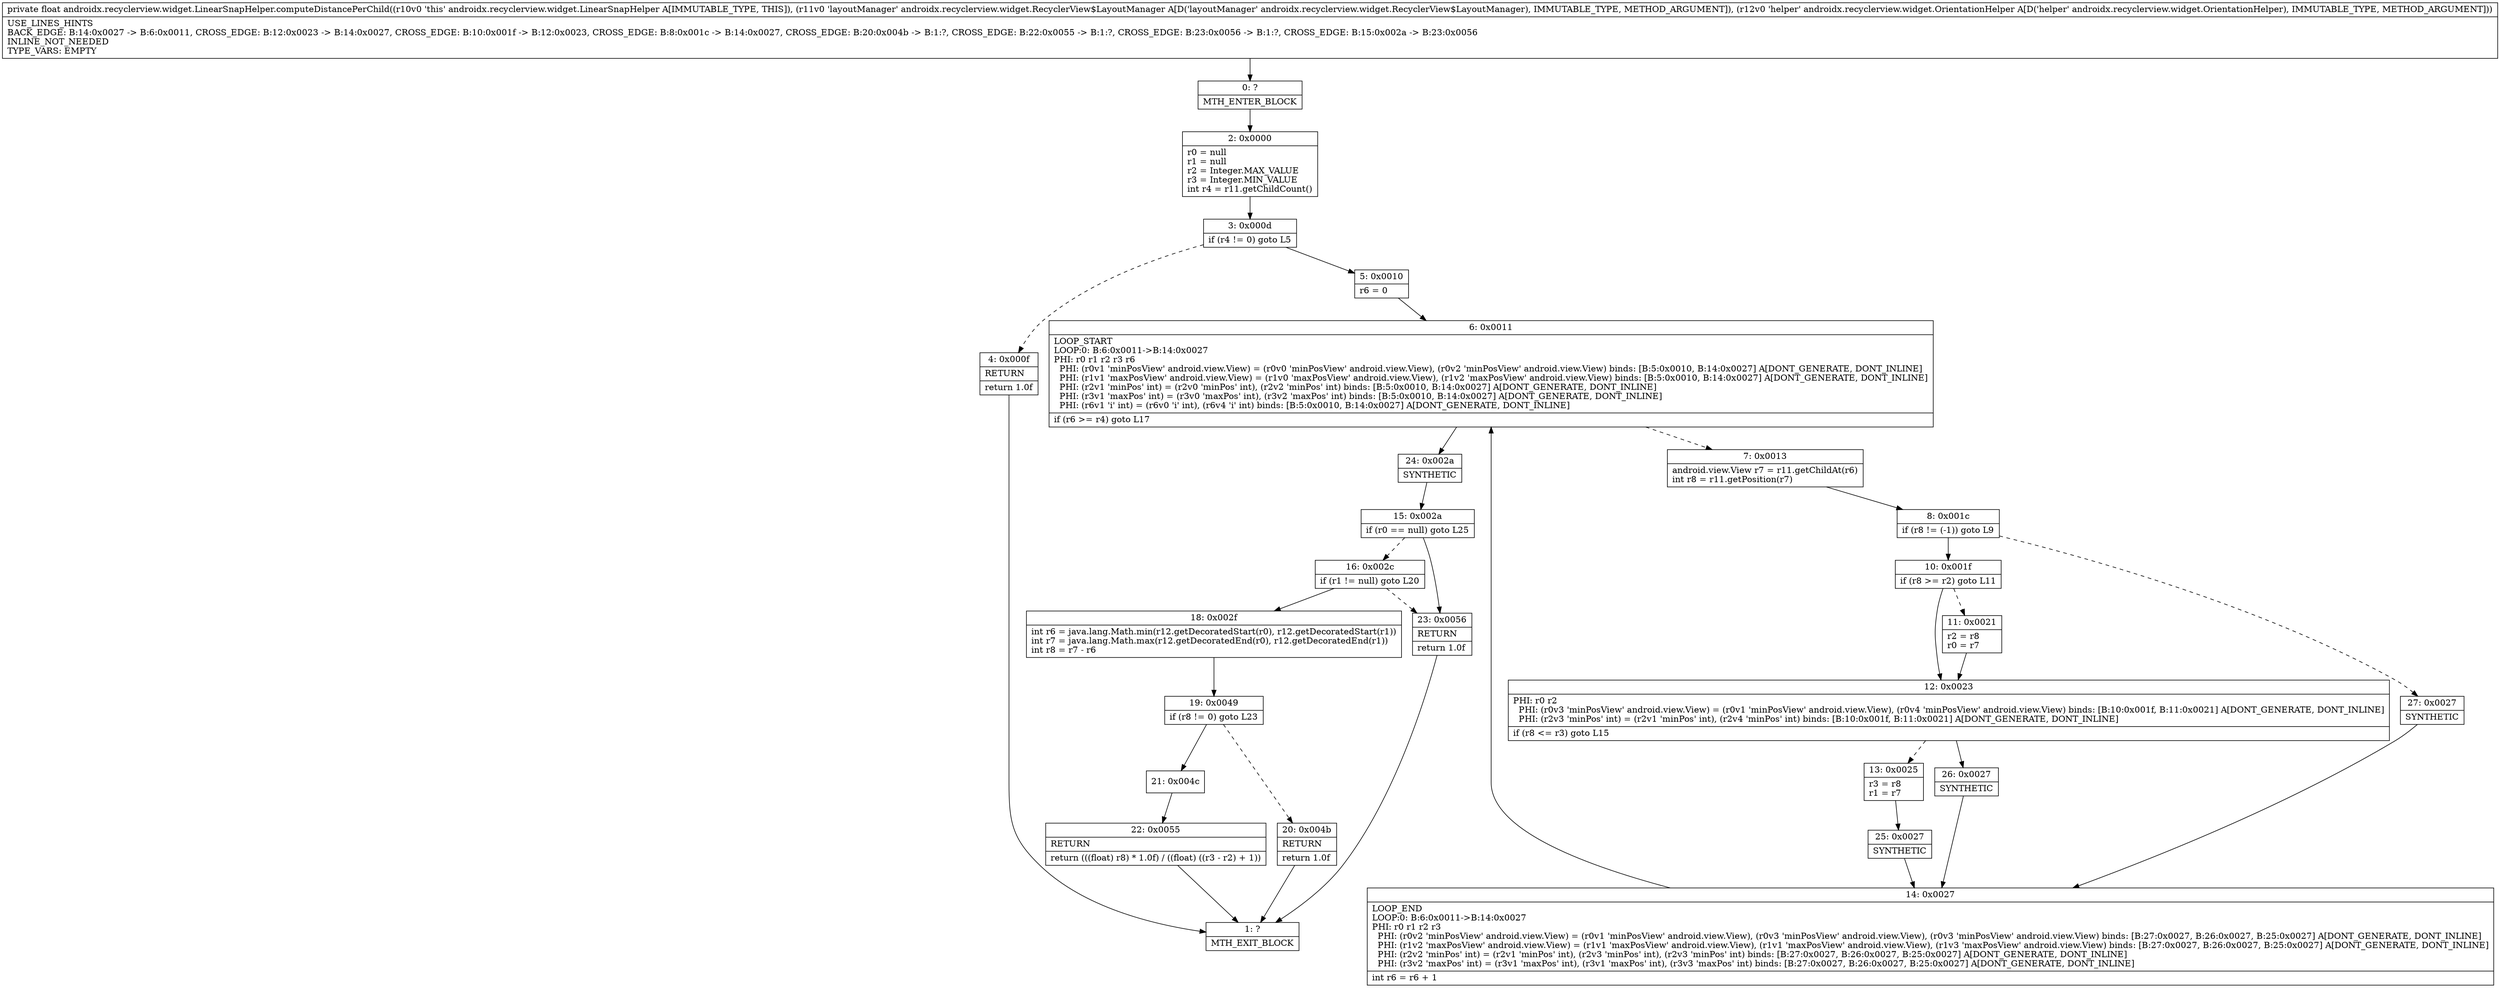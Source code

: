 digraph "CFG forandroidx.recyclerview.widget.LinearSnapHelper.computeDistancePerChild(Landroidx\/recyclerview\/widget\/RecyclerView$LayoutManager;Landroidx\/recyclerview\/widget\/OrientationHelper;)F" {
Node_0 [shape=record,label="{0\:\ ?|MTH_ENTER_BLOCK\l}"];
Node_2 [shape=record,label="{2\:\ 0x0000|r0 = null\lr1 = null\lr2 = Integer.MAX_VALUE\lr3 = Integer.MIN_VALUE\lint r4 = r11.getChildCount()\l}"];
Node_3 [shape=record,label="{3\:\ 0x000d|if (r4 != 0) goto L5\l}"];
Node_4 [shape=record,label="{4\:\ 0x000f|RETURN\l|return 1.0f\l}"];
Node_1 [shape=record,label="{1\:\ ?|MTH_EXIT_BLOCK\l}"];
Node_5 [shape=record,label="{5\:\ 0x0010|r6 = 0\l}"];
Node_6 [shape=record,label="{6\:\ 0x0011|LOOP_START\lLOOP:0: B:6:0x0011\-\>B:14:0x0027\lPHI: r0 r1 r2 r3 r6 \l  PHI: (r0v1 'minPosView' android.view.View) = (r0v0 'minPosView' android.view.View), (r0v2 'minPosView' android.view.View) binds: [B:5:0x0010, B:14:0x0027] A[DONT_GENERATE, DONT_INLINE]\l  PHI: (r1v1 'maxPosView' android.view.View) = (r1v0 'maxPosView' android.view.View), (r1v2 'maxPosView' android.view.View) binds: [B:5:0x0010, B:14:0x0027] A[DONT_GENERATE, DONT_INLINE]\l  PHI: (r2v1 'minPos' int) = (r2v0 'minPos' int), (r2v2 'minPos' int) binds: [B:5:0x0010, B:14:0x0027] A[DONT_GENERATE, DONT_INLINE]\l  PHI: (r3v1 'maxPos' int) = (r3v0 'maxPos' int), (r3v2 'maxPos' int) binds: [B:5:0x0010, B:14:0x0027] A[DONT_GENERATE, DONT_INLINE]\l  PHI: (r6v1 'i' int) = (r6v0 'i' int), (r6v4 'i' int) binds: [B:5:0x0010, B:14:0x0027] A[DONT_GENERATE, DONT_INLINE]\l|if (r6 \>= r4) goto L17\l}"];
Node_7 [shape=record,label="{7\:\ 0x0013|android.view.View r7 = r11.getChildAt(r6)\lint r8 = r11.getPosition(r7)\l}"];
Node_8 [shape=record,label="{8\:\ 0x001c|if (r8 != (\-1)) goto L9\l}"];
Node_10 [shape=record,label="{10\:\ 0x001f|if (r8 \>= r2) goto L11\l}"];
Node_11 [shape=record,label="{11\:\ 0x0021|r2 = r8\lr0 = r7\l}"];
Node_12 [shape=record,label="{12\:\ 0x0023|PHI: r0 r2 \l  PHI: (r0v3 'minPosView' android.view.View) = (r0v1 'minPosView' android.view.View), (r0v4 'minPosView' android.view.View) binds: [B:10:0x001f, B:11:0x0021] A[DONT_GENERATE, DONT_INLINE]\l  PHI: (r2v3 'minPos' int) = (r2v1 'minPos' int), (r2v4 'minPos' int) binds: [B:10:0x001f, B:11:0x0021] A[DONT_GENERATE, DONT_INLINE]\l|if (r8 \<= r3) goto L15\l}"];
Node_13 [shape=record,label="{13\:\ 0x0025|r3 = r8\lr1 = r7\l}"];
Node_25 [shape=record,label="{25\:\ 0x0027|SYNTHETIC\l}"];
Node_14 [shape=record,label="{14\:\ 0x0027|LOOP_END\lLOOP:0: B:6:0x0011\-\>B:14:0x0027\lPHI: r0 r1 r2 r3 \l  PHI: (r0v2 'minPosView' android.view.View) = (r0v1 'minPosView' android.view.View), (r0v3 'minPosView' android.view.View), (r0v3 'minPosView' android.view.View) binds: [B:27:0x0027, B:26:0x0027, B:25:0x0027] A[DONT_GENERATE, DONT_INLINE]\l  PHI: (r1v2 'maxPosView' android.view.View) = (r1v1 'maxPosView' android.view.View), (r1v1 'maxPosView' android.view.View), (r1v3 'maxPosView' android.view.View) binds: [B:27:0x0027, B:26:0x0027, B:25:0x0027] A[DONT_GENERATE, DONT_INLINE]\l  PHI: (r2v2 'minPos' int) = (r2v1 'minPos' int), (r2v3 'minPos' int), (r2v3 'minPos' int) binds: [B:27:0x0027, B:26:0x0027, B:25:0x0027] A[DONT_GENERATE, DONT_INLINE]\l  PHI: (r3v2 'maxPos' int) = (r3v1 'maxPos' int), (r3v1 'maxPos' int), (r3v3 'maxPos' int) binds: [B:27:0x0027, B:26:0x0027, B:25:0x0027] A[DONT_GENERATE, DONT_INLINE]\l|int r6 = r6 + 1\l}"];
Node_26 [shape=record,label="{26\:\ 0x0027|SYNTHETIC\l}"];
Node_27 [shape=record,label="{27\:\ 0x0027|SYNTHETIC\l}"];
Node_24 [shape=record,label="{24\:\ 0x002a|SYNTHETIC\l}"];
Node_15 [shape=record,label="{15\:\ 0x002a|if (r0 == null) goto L25\l}"];
Node_16 [shape=record,label="{16\:\ 0x002c|if (r1 != null) goto L20\l}"];
Node_18 [shape=record,label="{18\:\ 0x002f|int r6 = java.lang.Math.min(r12.getDecoratedStart(r0), r12.getDecoratedStart(r1))\lint r7 = java.lang.Math.max(r12.getDecoratedEnd(r0), r12.getDecoratedEnd(r1))\lint r8 = r7 \- r6\l}"];
Node_19 [shape=record,label="{19\:\ 0x0049|if (r8 != 0) goto L23\l}"];
Node_20 [shape=record,label="{20\:\ 0x004b|RETURN\l|return 1.0f\l}"];
Node_21 [shape=record,label="{21\:\ 0x004c}"];
Node_22 [shape=record,label="{22\:\ 0x0055|RETURN\l|return (((float) r8) * 1.0f) \/ ((float) ((r3 \- r2) + 1))\l}"];
Node_23 [shape=record,label="{23\:\ 0x0056|RETURN\l|return 1.0f\l}"];
MethodNode[shape=record,label="{private float androidx.recyclerview.widget.LinearSnapHelper.computeDistancePerChild((r10v0 'this' androidx.recyclerview.widget.LinearSnapHelper A[IMMUTABLE_TYPE, THIS]), (r11v0 'layoutManager' androidx.recyclerview.widget.RecyclerView$LayoutManager A[D('layoutManager' androidx.recyclerview.widget.RecyclerView$LayoutManager), IMMUTABLE_TYPE, METHOD_ARGUMENT]), (r12v0 'helper' androidx.recyclerview.widget.OrientationHelper A[D('helper' androidx.recyclerview.widget.OrientationHelper), IMMUTABLE_TYPE, METHOD_ARGUMENT]))  | USE_LINES_HINTS\lBACK_EDGE: B:14:0x0027 \-\> B:6:0x0011, CROSS_EDGE: B:12:0x0023 \-\> B:14:0x0027, CROSS_EDGE: B:10:0x001f \-\> B:12:0x0023, CROSS_EDGE: B:8:0x001c \-\> B:14:0x0027, CROSS_EDGE: B:20:0x004b \-\> B:1:?, CROSS_EDGE: B:22:0x0055 \-\> B:1:?, CROSS_EDGE: B:23:0x0056 \-\> B:1:?, CROSS_EDGE: B:15:0x002a \-\> B:23:0x0056\lINLINE_NOT_NEEDED\lTYPE_VARS: EMPTY\l}"];
MethodNode -> Node_0;Node_0 -> Node_2;
Node_2 -> Node_3;
Node_3 -> Node_4[style=dashed];
Node_3 -> Node_5;
Node_4 -> Node_1;
Node_5 -> Node_6;
Node_6 -> Node_7[style=dashed];
Node_6 -> Node_24;
Node_7 -> Node_8;
Node_8 -> Node_10;
Node_8 -> Node_27[style=dashed];
Node_10 -> Node_11[style=dashed];
Node_10 -> Node_12;
Node_11 -> Node_12;
Node_12 -> Node_13[style=dashed];
Node_12 -> Node_26;
Node_13 -> Node_25;
Node_25 -> Node_14;
Node_14 -> Node_6;
Node_26 -> Node_14;
Node_27 -> Node_14;
Node_24 -> Node_15;
Node_15 -> Node_16[style=dashed];
Node_15 -> Node_23;
Node_16 -> Node_18;
Node_16 -> Node_23[style=dashed];
Node_18 -> Node_19;
Node_19 -> Node_20[style=dashed];
Node_19 -> Node_21;
Node_20 -> Node_1;
Node_21 -> Node_22;
Node_22 -> Node_1;
Node_23 -> Node_1;
}

